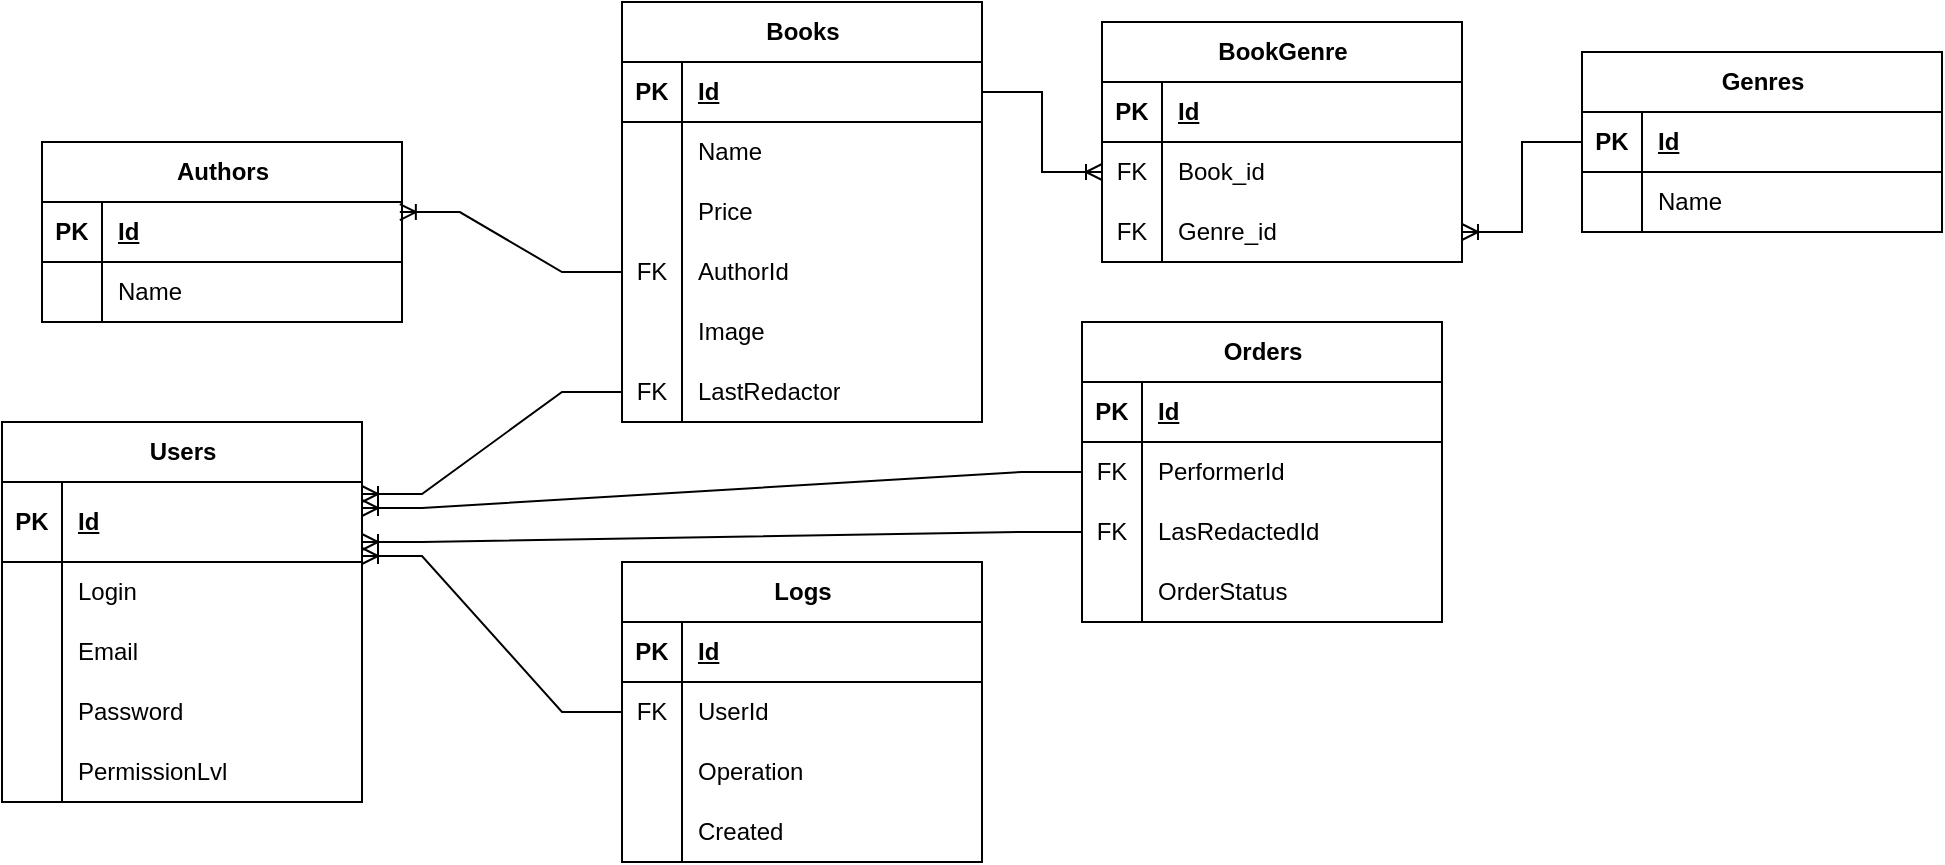 <mxfile version="22.1.8" type="device">
  <diagram name="Page-1" id="2ca16b54-16f6-2749-3443-fa8db7711227">
    <mxGraphModel dx="1393" dy="758" grid="1" gridSize="10" guides="1" tooltips="1" connect="1" arrows="1" fold="1" page="1" pageScale="1" pageWidth="1100" pageHeight="850" background="none" math="0" shadow="0">
      <root>
        <mxCell id="0" />
        <mxCell id="1" parent="0" />
        <mxCell id="0bJF7mIvWb41fqFxS2vn-3" value="Books" style="shape=table;startSize=30;container=1;collapsible=1;childLayout=tableLayout;fixedRows=1;rowLines=0;fontStyle=1;align=center;resizeLast=1;html=1;" vertex="1" parent="1">
          <mxGeometry x="380" y="30" width="180" height="210" as="geometry" />
        </mxCell>
        <mxCell id="0bJF7mIvWb41fqFxS2vn-4" value="" style="shape=tableRow;horizontal=0;startSize=0;swimlaneHead=0;swimlaneBody=0;fillColor=none;collapsible=0;dropTarget=0;points=[[0,0.5],[1,0.5]];portConstraint=eastwest;top=0;left=0;right=0;bottom=1;" vertex="1" parent="0bJF7mIvWb41fqFxS2vn-3">
          <mxGeometry y="30" width="180" height="30" as="geometry" />
        </mxCell>
        <mxCell id="0bJF7mIvWb41fqFxS2vn-5" value="PK" style="shape=partialRectangle;connectable=0;fillColor=none;top=0;left=0;bottom=0;right=0;fontStyle=1;overflow=hidden;whiteSpace=wrap;html=1;" vertex="1" parent="0bJF7mIvWb41fqFxS2vn-4">
          <mxGeometry width="30" height="30" as="geometry">
            <mxRectangle width="30" height="30" as="alternateBounds" />
          </mxGeometry>
        </mxCell>
        <mxCell id="0bJF7mIvWb41fqFxS2vn-6" value="Id" style="shape=partialRectangle;connectable=0;fillColor=none;top=0;left=0;bottom=0;right=0;align=left;spacingLeft=6;fontStyle=5;overflow=hidden;whiteSpace=wrap;html=1;" vertex="1" parent="0bJF7mIvWb41fqFxS2vn-4">
          <mxGeometry x="30" width="150" height="30" as="geometry">
            <mxRectangle width="150" height="30" as="alternateBounds" />
          </mxGeometry>
        </mxCell>
        <mxCell id="0bJF7mIvWb41fqFxS2vn-7" value="" style="shape=tableRow;horizontal=0;startSize=0;swimlaneHead=0;swimlaneBody=0;fillColor=none;collapsible=0;dropTarget=0;points=[[0,0.5],[1,0.5]];portConstraint=eastwest;top=0;left=0;right=0;bottom=0;" vertex="1" parent="0bJF7mIvWb41fqFxS2vn-3">
          <mxGeometry y="60" width="180" height="30" as="geometry" />
        </mxCell>
        <mxCell id="0bJF7mIvWb41fqFxS2vn-8" value="" style="shape=partialRectangle;connectable=0;fillColor=none;top=0;left=0;bottom=0;right=0;editable=1;overflow=hidden;whiteSpace=wrap;html=1;" vertex="1" parent="0bJF7mIvWb41fqFxS2vn-7">
          <mxGeometry width="30" height="30" as="geometry">
            <mxRectangle width="30" height="30" as="alternateBounds" />
          </mxGeometry>
        </mxCell>
        <mxCell id="0bJF7mIvWb41fqFxS2vn-9" value="Name" style="shape=partialRectangle;connectable=0;fillColor=none;top=0;left=0;bottom=0;right=0;align=left;spacingLeft=6;overflow=hidden;whiteSpace=wrap;html=1;" vertex="1" parent="0bJF7mIvWb41fqFxS2vn-7">
          <mxGeometry x="30" width="150" height="30" as="geometry">
            <mxRectangle width="150" height="30" as="alternateBounds" />
          </mxGeometry>
        </mxCell>
        <mxCell id="0bJF7mIvWb41fqFxS2vn-10" value="" style="shape=tableRow;horizontal=0;startSize=0;swimlaneHead=0;swimlaneBody=0;fillColor=none;collapsible=0;dropTarget=0;points=[[0,0.5],[1,0.5]];portConstraint=eastwest;top=0;left=0;right=0;bottom=0;" vertex="1" parent="0bJF7mIvWb41fqFxS2vn-3">
          <mxGeometry y="90" width="180" height="30" as="geometry" />
        </mxCell>
        <mxCell id="0bJF7mIvWb41fqFxS2vn-11" value="" style="shape=partialRectangle;connectable=0;fillColor=none;top=0;left=0;bottom=0;right=0;editable=1;overflow=hidden;whiteSpace=wrap;html=1;" vertex="1" parent="0bJF7mIvWb41fqFxS2vn-10">
          <mxGeometry width="30" height="30" as="geometry">
            <mxRectangle width="30" height="30" as="alternateBounds" />
          </mxGeometry>
        </mxCell>
        <mxCell id="0bJF7mIvWb41fqFxS2vn-12" value="Price" style="shape=partialRectangle;connectable=0;fillColor=none;top=0;left=0;bottom=0;right=0;align=left;spacingLeft=6;overflow=hidden;whiteSpace=wrap;html=1;" vertex="1" parent="0bJF7mIvWb41fqFxS2vn-10">
          <mxGeometry x="30" width="150" height="30" as="geometry">
            <mxRectangle width="150" height="30" as="alternateBounds" />
          </mxGeometry>
        </mxCell>
        <mxCell id="0bJF7mIvWb41fqFxS2vn-13" value="" style="shape=tableRow;horizontal=0;startSize=0;swimlaneHead=0;swimlaneBody=0;fillColor=none;collapsible=0;dropTarget=0;points=[[0,0.5],[1,0.5]];portConstraint=eastwest;top=0;left=0;right=0;bottom=0;" vertex="1" parent="0bJF7mIvWb41fqFxS2vn-3">
          <mxGeometry y="120" width="180" height="30" as="geometry" />
        </mxCell>
        <mxCell id="0bJF7mIvWb41fqFxS2vn-14" value="FK" style="shape=partialRectangle;connectable=0;fillColor=none;top=0;left=0;bottom=0;right=0;editable=1;overflow=hidden;whiteSpace=wrap;html=1;" vertex="1" parent="0bJF7mIvWb41fqFxS2vn-13">
          <mxGeometry width="30" height="30" as="geometry">
            <mxRectangle width="30" height="30" as="alternateBounds" />
          </mxGeometry>
        </mxCell>
        <mxCell id="0bJF7mIvWb41fqFxS2vn-15" value="AuthorId" style="shape=partialRectangle;connectable=0;fillColor=none;top=0;left=0;bottom=0;right=0;align=left;spacingLeft=6;overflow=hidden;whiteSpace=wrap;html=1;" vertex="1" parent="0bJF7mIvWb41fqFxS2vn-13">
          <mxGeometry x="30" width="150" height="30" as="geometry">
            <mxRectangle width="150" height="30" as="alternateBounds" />
          </mxGeometry>
        </mxCell>
        <mxCell id="0bJF7mIvWb41fqFxS2vn-16" value="" style="shape=tableRow;horizontal=0;startSize=0;swimlaneHead=0;swimlaneBody=0;fillColor=none;collapsible=0;dropTarget=0;points=[[0,0.5],[1,0.5]];portConstraint=eastwest;top=0;left=0;right=0;bottom=0;" vertex="1" parent="0bJF7mIvWb41fqFxS2vn-3">
          <mxGeometry y="150" width="180" height="30" as="geometry" />
        </mxCell>
        <mxCell id="0bJF7mIvWb41fqFxS2vn-17" value="" style="shape=partialRectangle;connectable=0;fillColor=none;top=0;left=0;bottom=0;right=0;editable=1;overflow=hidden;whiteSpace=wrap;html=1;" vertex="1" parent="0bJF7mIvWb41fqFxS2vn-16">
          <mxGeometry width="30" height="30" as="geometry">
            <mxRectangle width="30" height="30" as="alternateBounds" />
          </mxGeometry>
        </mxCell>
        <mxCell id="0bJF7mIvWb41fqFxS2vn-18" value="Image" style="shape=partialRectangle;connectable=0;fillColor=none;top=0;left=0;bottom=0;right=0;align=left;spacingLeft=6;overflow=hidden;whiteSpace=wrap;html=1;" vertex="1" parent="0bJF7mIvWb41fqFxS2vn-16">
          <mxGeometry x="30" width="150" height="30" as="geometry">
            <mxRectangle width="150" height="30" as="alternateBounds" />
          </mxGeometry>
        </mxCell>
        <mxCell id="0bJF7mIvWb41fqFxS2vn-25" value="" style="shape=tableRow;horizontal=0;startSize=0;swimlaneHead=0;swimlaneBody=0;fillColor=none;collapsible=0;dropTarget=0;points=[[0,0.5],[1,0.5]];portConstraint=eastwest;top=0;left=0;right=0;bottom=0;" vertex="1" parent="0bJF7mIvWb41fqFxS2vn-3">
          <mxGeometry y="180" width="180" height="30" as="geometry" />
        </mxCell>
        <mxCell id="0bJF7mIvWb41fqFxS2vn-26" value="FK" style="shape=partialRectangle;connectable=0;fillColor=none;top=0;left=0;bottom=0;right=0;editable=1;overflow=hidden;whiteSpace=wrap;html=1;" vertex="1" parent="0bJF7mIvWb41fqFxS2vn-25">
          <mxGeometry width="30" height="30" as="geometry">
            <mxRectangle width="30" height="30" as="alternateBounds" />
          </mxGeometry>
        </mxCell>
        <mxCell id="0bJF7mIvWb41fqFxS2vn-27" value="LastRedactor" style="shape=partialRectangle;connectable=0;fillColor=none;top=0;left=0;bottom=0;right=0;align=left;spacingLeft=6;overflow=hidden;whiteSpace=wrap;html=1;" vertex="1" parent="0bJF7mIvWb41fqFxS2vn-25">
          <mxGeometry x="30" width="150" height="30" as="geometry">
            <mxRectangle width="150" height="30" as="alternateBounds" />
          </mxGeometry>
        </mxCell>
        <mxCell id="0bJF7mIvWb41fqFxS2vn-28" value="Authors" style="shape=table;startSize=30;container=1;collapsible=1;childLayout=tableLayout;fixedRows=1;rowLines=0;fontStyle=1;align=center;resizeLast=1;html=1;" vertex="1" parent="1">
          <mxGeometry x="90" y="100" width="180" height="90" as="geometry" />
        </mxCell>
        <mxCell id="0bJF7mIvWb41fqFxS2vn-29" value="" style="shape=tableRow;horizontal=0;startSize=0;swimlaneHead=0;swimlaneBody=0;fillColor=none;collapsible=0;dropTarget=0;points=[[0,0.5],[1,0.5]];portConstraint=eastwest;top=0;left=0;right=0;bottom=1;" vertex="1" parent="0bJF7mIvWb41fqFxS2vn-28">
          <mxGeometry y="30" width="180" height="30" as="geometry" />
        </mxCell>
        <mxCell id="0bJF7mIvWb41fqFxS2vn-30" value="PK" style="shape=partialRectangle;connectable=0;fillColor=none;top=0;left=0;bottom=0;right=0;fontStyle=1;overflow=hidden;whiteSpace=wrap;html=1;" vertex="1" parent="0bJF7mIvWb41fqFxS2vn-29">
          <mxGeometry width="30" height="30" as="geometry">
            <mxRectangle width="30" height="30" as="alternateBounds" />
          </mxGeometry>
        </mxCell>
        <mxCell id="0bJF7mIvWb41fqFxS2vn-31" value="Id" style="shape=partialRectangle;connectable=0;fillColor=none;top=0;left=0;bottom=0;right=0;align=left;spacingLeft=6;fontStyle=5;overflow=hidden;whiteSpace=wrap;html=1;" vertex="1" parent="0bJF7mIvWb41fqFxS2vn-29">
          <mxGeometry x="30" width="150" height="30" as="geometry">
            <mxRectangle width="150" height="30" as="alternateBounds" />
          </mxGeometry>
        </mxCell>
        <mxCell id="0bJF7mIvWb41fqFxS2vn-32" value="" style="shape=tableRow;horizontal=0;startSize=0;swimlaneHead=0;swimlaneBody=0;fillColor=none;collapsible=0;dropTarget=0;points=[[0,0.5],[1,0.5]];portConstraint=eastwest;top=0;left=0;right=0;bottom=0;" vertex="1" parent="0bJF7mIvWb41fqFxS2vn-28">
          <mxGeometry y="60" width="180" height="30" as="geometry" />
        </mxCell>
        <mxCell id="0bJF7mIvWb41fqFxS2vn-33" value="" style="shape=partialRectangle;connectable=0;fillColor=none;top=0;left=0;bottom=0;right=0;editable=1;overflow=hidden;whiteSpace=wrap;html=1;" vertex="1" parent="0bJF7mIvWb41fqFxS2vn-32">
          <mxGeometry width="30" height="30" as="geometry">
            <mxRectangle width="30" height="30" as="alternateBounds" />
          </mxGeometry>
        </mxCell>
        <mxCell id="0bJF7mIvWb41fqFxS2vn-34" value="Name" style="shape=partialRectangle;connectable=0;fillColor=none;top=0;left=0;bottom=0;right=0;align=left;spacingLeft=6;overflow=hidden;whiteSpace=wrap;html=1;" vertex="1" parent="0bJF7mIvWb41fqFxS2vn-32">
          <mxGeometry x="30" width="150" height="30" as="geometry">
            <mxRectangle width="150" height="30" as="alternateBounds" />
          </mxGeometry>
        </mxCell>
        <mxCell id="0bJF7mIvWb41fqFxS2vn-45" value="" style="edgeStyle=entityRelationEdgeStyle;fontSize=12;html=1;endArrow=ERoneToMany;rounded=0;exitX=0;exitY=0.5;exitDx=0;exitDy=0;entryX=0.994;entryY=0.167;entryDx=0;entryDy=0;entryPerimeter=0;" edge="1" parent="1" source="0bJF7mIvWb41fqFxS2vn-13" target="0bJF7mIvWb41fqFxS2vn-29">
          <mxGeometry width="100" height="100" relative="1" as="geometry">
            <mxPoint x="400" y="220" as="sourcePoint" />
            <mxPoint x="350" y="230" as="targetPoint" />
          </mxGeometry>
        </mxCell>
        <mxCell id="0bJF7mIvWb41fqFxS2vn-50" value="Genres" style="shape=table;startSize=30;container=1;collapsible=1;childLayout=tableLayout;fixedRows=1;rowLines=0;fontStyle=1;align=center;resizeLast=1;html=1;" vertex="1" parent="1">
          <mxGeometry x="860" y="55" width="180" height="90" as="geometry" />
        </mxCell>
        <mxCell id="0bJF7mIvWb41fqFxS2vn-51" value="" style="shape=tableRow;horizontal=0;startSize=0;swimlaneHead=0;swimlaneBody=0;fillColor=none;collapsible=0;dropTarget=0;points=[[0,0.5],[1,0.5]];portConstraint=eastwest;top=0;left=0;right=0;bottom=1;" vertex="1" parent="0bJF7mIvWb41fqFxS2vn-50">
          <mxGeometry y="30" width="180" height="30" as="geometry" />
        </mxCell>
        <mxCell id="0bJF7mIvWb41fqFxS2vn-52" value="PK" style="shape=partialRectangle;connectable=0;fillColor=none;top=0;left=0;bottom=0;right=0;fontStyle=1;overflow=hidden;whiteSpace=wrap;html=1;" vertex="1" parent="0bJF7mIvWb41fqFxS2vn-51">
          <mxGeometry width="30" height="30" as="geometry">
            <mxRectangle width="30" height="30" as="alternateBounds" />
          </mxGeometry>
        </mxCell>
        <mxCell id="0bJF7mIvWb41fqFxS2vn-53" value="Id" style="shape=partialRectangle;connectable=0;fillColor=none;top=0;left=0;bottom=0;right=0;align=left;spacingLeft=6;fontStyle=5;overflow=hidden;whiteSpace=wrap;html=1;" vertex="1" parent="0bJF7mIvWb41fqFxS2vn-51">
          <mxGeometry x="30" width="150" height="30" as="geometry">
            <mxRectangle width="150" height="30" as="alternateBounds" />
          </mxGeometry>
        </mxCell>
        <mxCell id="0bJF7mIvWb41fqFxS2vn-54" value="" style="shape=tableRow;horizontal=0;startSize=0;swimlaneHead=0;swimlaneBody=0;fillColor=none;collapsible=0;dropTarget=0;points=[[0,0.5],[1,0.5]];portConstraint=eastwest;top=0;left=0;right=0;bottom=0;" vertex="1" parent="0bJF7mIvWb41fqFxS2vn-50">
          <mxGeometry y="60" width="180" height="30" as="geometry" />
        </mxCell>
        <mxCell id="0bJF7mIvWb41fqFxS2vn-55" value="" style="shape=partialRectangle;connectable=0;fillColor=none;top=0;left=0;bottom=0;right=0;editable=1;overflow=hidden;whiteSpace=wrap;html=1;" vertex="1" parent="0bJF7mIvWb41fqFxS2vn-54">
          <mxGeometry width="30" height="30" as="geometry">
            <mxRectangle width="30" height="30" as="alternateBounds" />
          </mxGeometry>
        </mxCell>
        <mxCell id="0bJF7mIvWb41fqFxS2vn-56" value="Name" style="shape=partialRectangle;connectable=0;fillColor=none;top=0;left=0;bottom=0;right=0;align=left;spacingLeft=6;overflow=hidden;whiteSpace=wrap;html=1;" vertex="1" parent="0bJF7mIvWb41fqFxS2vn-54">
          <mxGeometry x="30" width="150" height="30" as="geometry">
            <mxRectangle width="150" height="30" as="alternateBounds" />
          </mxGeometry>
        </mxCell>
        <mxCell id="0bJF7mIvWb41fqFxS2vn-63" value="BookGenre" style="shape=table;startSize=30;container=1;collapsible=1;childLayout=tableLayout;fixedRows=1;rowLines=0;fontStyle=1;align=center;resizeLast=1;html=1;" vertex="1" parent="1">
          <mxGeometry x="620" y="40" width="180" height="120" as="geometry" />
        </mxCell>
        <mxCell id="0bJF7mIvWb41fqFxS2vn-64" value="" style="shape=tableRow;horizontal=0;startSize=0;swimlaneHead=0;swimlaneBody=0;fillColor=none;collapsible=0;dropTarget=0;points=[[0,0.5],[1,0.5]];portConstraint=eastwest;top=0;left=0;right=0;bottom=1;" vertex="1" parent="0bJF7mIvWb41fqFxS2vn-63">
          <mxGeometry y="30" width="180" height="30" as="geometry" />
        </mxCell>
        <mxCell id="0bJF7mIvWb41fqFxS2vn-65" value="PK" style="shape=partialRectangle;connectable=0;fillColor=none;top=0;left=0;bottom=0;right=0;fontStyle=1;overflow=hidden;whiteSpace=wrap;html=1;" vertex="1" parent="0bJF7mIvWb41fqFxS2vn-64">
          <mxGeometry width="30" height="30" as="geometry">
            <mxRectangle width="30" height="30" as="alternateBounds" />
          </mxGeometry>
        </mxCell>
        <mxCell id="0bJF7mIvWb41fqFxS2vn-66" value="Id" style="shape=partialRectangle;connectable=0;fillColor=none;top=0;left=0;bottom=0;right=0;align=left;spacingLeft=6;fontStyle=5;overflow=hidden;whiteSpace=wrap;html=1;" vertex="1" parent="0bJF7mIvWb41fqFxS2vn-64">
          <mxGeometry x="30" width="150" height="30" as="geometry">
            <mxRectangle width="150" height="30" as="alternateBounds" />
          </mxGeometry>
        </mxCell>
        <mxCell id="0bJF7mIvWb41fqFxS2vn-67" value="" style="shape=tableRow;horizontal=0;startSize=0;swimlaneHead=0;swimlaneBody=0;fillColor=none;collapsible=0;dropTarget=0;points=[[0,0.5],[1,0.5]];portConstraint=eastwest;top=0;left=0;right=0;bottom=0;" vertex="1" parent="0bJF7mIvWb41fqFxS2vn-63">
          <mxGeometry y="60" width="180" height="30" as="geometry" />
        </mxCell>
        <mxCell id="0bJF7mIvWb41fqFxS2vn-68" value="FK" style="shape=partialRectangle;connectable=0;fillColor=none;top=0;left=0;bottom=0;right=0;editable=1;overflow=hidden;whiteSpace=wrap;html=1;" vertex="1" parent="0bJF7mIvWb41fqFxS2vn-67">
          <mxGeometry width="30" height="30" as="geometry">
            <mxRectangle width="30" height="30" as="alternateBounds" />
          </mxGeometry>
        </mxCell>
        <mxCell id="0bJF7mIvWb41fqFxS2vn-69" value="Book_id" style="shape=partialRectangle;connectable=0;fillColor=none;top=0;left=0;bottom=0;right=0;align=left;spacingLeft=6;overflow=hidden;whiteSpace=wrap;html=1;" vertex="1" parent="0bJF7mIvWb41fqFxS2vn-67">
          <mxGeometry x="30" width="150" height="30" as="geometry">
            <mxRectangle width="150" height="30" as="alternateBounds" />
          </mxGeometry>
        </mxCell>
        <mxCell id="0bJF7mIvWb41fqFxS2vn-70" value="" style="shape=tableRow;horizontal=0;startSize=0;swimlaneHead=0;swimlaneBody=0;fillColor=none;collapsible=0;dropTarget=0;points=[[0,0.5],[1,0.5]];portConstraint=eastwest;top=0;left=0;right=0;bottom=0;" vertex="1" parent="0bJF7mIvWb41fqFxS2vn-63">
          <mxGeometry y="90" width="180" height="30" as="geometry" />
        </mxCell>
        <mxCell id="0bJF7mIvWb41fqFxS2vn-71" value="FK" style="shape=partialRectangle;connectable=0;fillColor=none;top=0;left=0;bottom=0;right=0;editable=1;overflow=hidden;whiteSpace=wrap;html=1;" vertex="1" parent="0bJF7mIvWb41fqFxS2vn-70">
          <mxGeometry width="30" height="30" as="geometry">
            <mxRectangle width="30" height="30" as="alternateBounds" />
          </mxGeometry>
        </mxCell>
        <mxCell id="0bJF7mIvWb41fqFxS2vn-72" value="Genre_id" style="shape=partialRectangle;connectable=0;fillColor=none;top=0;left=0;bottom=0;right=0;align=left;spacingLeft=6;overflow=hidden;whiteSpace=wrap;html=1;" vertex="1" parent="0bJF7mIvWb41fqFxS2vn-70">
          <mxGeometry x="30" width="150" height="30" as="geometry">
            <mxRectangle width="150" height="30" as="alternateBounds" />
          </mxGeometry>
        </mxCell>
        <mxCell id="0bJF7mIvWb41fqFxS2vn-77" value="" style="edgeStyle=entityRelationEdgeStyle;fontSize=12;html=1;endArrow=ERoneToMany;rounded=0;exitX=1;exitY=0.5;exitDx=0;exitDy=0;entryX=0;entryY=0.5;entryDx=0;entryDy=0;" edge="1" parent="1" source="0bJF7mIvWb41fqFxS2vn-4" target="0bJF7mIvWb41fqFxS2vn-67">
          <mxGeometry width="100" height="100" relative="1" as="geometry">
            <mxPoint x="440" y="475" as="sourcePoint" />
            <mxPoint x="700" y="190" as="targetPoint" />
          </mxGeometry>
        </mxCell>
        <mxCell id="0bJF7mIvWb41fqFxS2vn-78" value="" style="edgeStyle=entityRelationEdgeStyle;fontSize=12;html=1;endArrow=ERoneToMany;rounded=0;exitX=0;exitY=0.5;exitDx=0;exitDy=0;elbow=vertical;entryX=1;entryY=0.5;entryDx=0;entryDy=0;" edge="1" parent="1" source="0bJF7mIvWb41fqFxS2vn-51" target="0bJF7mIvWb41fqFxS2vn-70">
          <mxGeometry width="100" height="100" relative="1" as="geometry">
            <mxPoint x="870" y="270" as="sourcePoint" />
            <mxPoint x="1060" y="100" as="targetPoint" />
          </mxGeometry>
        </mxCell>
        <mxCell id="0bJF7mIvWb41fqFxS2vn-80" value="Logs" style="shape=table;startSize=30;container=1;collapsible=1;childLayout=tableLayout;fixedRows=1;rowLines=0;fontStyle=1;align=center;resizeLast=1;html=1;" vertex="1" parent="1">
          <mxGeometry x="380" y="310" width="180" height="150" as="geometry" />
        </mxCell>
        <mxCell id="0bJF7mIvWb41fqFxS2vn-81" value="" style="shape=tableRow;horizontal=0;startSize=0;swimlaneHead=0;swimlaneBody=0;fillColor=none;collapsible=0;dropTarget=0;points=[[0,0.5],[1,0.5]];portConstraint=eastwest;top=0;left=0;right=0;bottom=1;" vertex="1" parent="0bJF7mIvWb41fqFxS2vn-80">
          <mxGeometry y="30" width="180" height="30" as="geometry" />
        </mxCell>
        <mxCell id="0bJF7mIvWb41fqFxS2vn-82" value="PK" style="shape=partialRectangle;connectable=0;fillColor=none;top=0;left=0;bottom=0;right=0;fontStyle=1;overflow=hidden;whiteSpace=wrap;html=1;" vertex="1" parent="0bJF7mIvWb41fqFxS2vn-81">
          <mxGeometry width="30" height="30" as="geometry">
            <mxRectangle width="30" height="30" as="alternateBounds" />
          </mxGeometry>
        </mxCell>
        <mxCell id="0bJF7mIvWb41fqFxS2vn-83" value="Id&lt;span style=&quot;white-space: pre;&quot;&gt;&#x9;&lt;/span&gt;" style="shape=partialRectangle;connectable=0;fillColor=none;top=0;left=0;bottom=0;right=0;align=left;spacingLeft=6;fontStyle=5;overflow=hidden;whiteSpace=wrap;html=1;" vertex="1" parent="0bJF7mIvWb41fqFxS2vn-81">
          <mxGeometry x="30" width="150" height="30" as="geometry">
            <mxRectangle width="150" height="30" as="alternateBounds" />
          </mxGeometry>
        </mxCell>
        <mxCell id="0bJF7mIvWb41fqFxS2vn-90" value="" style="shape=tableRow;horizontal=0;startSize=0;swimlaneHead=0;swimlaneBody=0;fillColor=none;collapsible=0;dropTarget=0;points=[[0,0.5],[1,0.5]];portConstraint=eastwest;top=0;left=0;right=0;bottom=0;" vertex="1" parent="0bJF7mIvWb41fqFxS2vn-80">
          <mxGeometry y="60" width="180" height="30" as="geometry" />
        </mxCell>
        <mxCell id="0bJF7mIvWb41fqFxS2vn-91" value="FK" style="shape=partialRectangle;connectable=0;fillColor=none;top=0;left=0;bottom=0;right=0;editable=1;overflow=hidden;whiteSpace=wrap;html=1;" vertex="1" parent="0bJF7mIvWb41fqFxS2vn-90">
          <mxGeometry width="30" height="30" as="geometry">
            <mxRectangle width="30" height="30" as="alternateBounds" />
          </mxGeometry>
        </mxCell>
        <mxCell id="0bJF7mIvWb41fqFxS2vn-92" value="UserId" style="shape=partialRectangle;connectable=0;fillColor=none;top=0;left=0;bottom=0;right=0;align=left;spacingLeft=6;overflow=hidden;whiteSpace=wrap;html=1;" vertex="1" parent="0bJF7mIvWb41fqFxS2vn-90">
          <mxGeometry x="30" width="150" height="30" as="geometry">
            <mxRectangle width="150" height="30" as="alternateBounds" />
          </mxGeometry>
        </mxCell>
        <mxCell id="0bJF7mIvWb41fqFxS2vn-84" value="" style="shape=tableRow;horizontal=0;startSize=0;swimlaneHead=0;swimlaneBody=0;fillColor=none;collapsible=0;dropTarget=0;points=[[0,0.5],[1,0.5]];portConstraint=eastwest;top=0;left=0;right=0;bottom=0;" vertex="1" parent="0bJF7mIvWb41fqFxS2vn-80">
          <mxGeometry y="90" width="180" height="30" as="geometry" />
        </mxCell>
        <mxCell id="0bJF7mIvWb41fqFxS2vn-85" value="" style="shape=partialRectangle;connectable=0;fillColor=none;top=0;left=0;bottom=0;right=0;editable=1;overflow=hidden;whiteSpace=wrap;html=1;" vertex="1" parent="0bJF7mIvWb41fqFxS2vn-84">
          <mxGeometry width="30" height="30" as="geometry">
            <mxRectangle width="30" height="30" as="alternateBounds" />
          </mxGeometry>
        </mxCell>
        <mxCell id="0bJF7mIvWb41fqFxS2vn-86" value="Operation" style="shape=partialRectangle;connectable=0;fillColor=none;top=0;left=0;bottom=0;right=0;align=left;spacingLeft=6;overflow=hidden;whiteSpace=wrap;html=1;" vertex="1" parent="0bJF7mIvWb41fqFxS2vn-84">
          <mxGeometry x="30" width="150" height="30" as="geometry">
            <mxRectangle width="150" height="30" as="alternateBounds" />
          </mxGeometry>
        </mxCell>
        <mxCell id="0bJF7mIvWb41fqFxS2vn-87" value="" style="shape=tableRow;horizontal=0;startSize=0;swimlaneHead=0;swimlaneBody=0;fillColor=none;collapsible=0;dropTarget=0;points=[[0,0.5],[1,0.5]];portConstraint=eastwest;top=0;left=0;right=0;bottom=0;" vertex="1" parent="0bJF7mIvWb41fqFxS2vn-80">
          <mxGeometry y="120" width="180" height="30" as="geometry" />
        </mxCell>
        <mxCell id="0bJF7mIvWb41fqFxS2vn-88" value="" style="shape=partialRectangle;connectable=0;fillColor=none;top=0;left=0;bottom=0;right=0;editable=1;overflow=hidden;whiteSpace=wrap;html=1;" vertex="1" parent="0bJF7mIvWb41fqFxS2vn-87">
          <mxGeometry width="30" height="30" as="geometry">
            <mxRectangle width="30" height="30" as="alternateBounds" />
          </mxGeometry>
        </mxCell>
        <mxCell id="0bJF7mIvWb41fqFxS2vn-89" value="Created" style="shape=partialRectangle;connectable=0;fillColor=none;top=0;left=0;bottom=0;right=0;align=left;spacingLeft=6;overflow=hidden;whiteSpace=wrap;html=1;" vertex="1" parent="0bJF7mIvWb41fqFxS2vn-87">
          <mxGeometry x="30" width="150" height="30" as="geometry">
            <mxRectangle width="150" height="30" as="alternateBounds" />
          </mxGeometry>
        </mxCell>
        <mxCell id="0bJF7mIvWb41fqFxS2vn-94" value="Orders" style="shape=table;startSize=30;container=1;collapsible=1;childLayout=tableLayout;fixedRows=1;rowLines=0;fontStyle=1;align=center;resizeLast=1;html=1;" vertex="1" parent="1">
          <mxGeometry x="610" y="190" width="180" height="150" as="geometry" />
        </mxCell>
        <mxCell id="0bJF7mIvWb41fqFxS2vn-95" value="" style="shape=tableRow;horizontal=0;startSize=0;swimlaneHead=0;swimlaneBody=0;fillColor=none;collapsible=0;dropTarget=0;points=[[0,0.5],[1,0.5]];portConstraint=eastwest;top=0;left=0;right=0;bottom=1;" vertex="1" parent="0bJF7mIvWb41fqFxS2vn-94">
          <mxGeometry y="30" width="180" height="30" as="geometry" />
        </mxCell>
        <mxCell id="0bJF7mIvWb41fqFxS2vn-96" value="PK" style="shape=partialRectangle;connectable=0;fillColor=none;top=0;left=0;bottom=0;right=0;fontStyle=1;overflow=hidden;whiteSpace=wrap;html=1;" vertex="1" parent="0bJF7mIvWb41fqFxS2vn-95">
          <mxGeometry width="30" height="30" as="geometry">
            <mxRectangle width="30" height="30" as="alternateBounds" />
          </mxGeometry>
        </mxCell>
        <mxCell id="0bJF7mIvWb41fqFxS2vn-97" value="Id" style="shape=partialRectangle;connectable=0;fillColor=none;top=0;left=0;bottom=0;right=0;align=left;spacingLeft=6;fontStyle=5;overflow=hidden;whiteSpace=wrap;html=1;" vertex="1" parent="0bJF7mIvWb41fqFxS2vn-95">
          <mxGeometry x="30" width="150" height="30" as="geometry">
            <mxRectangle width="150" height="30" as="alternateBounds" />
          </mxGeometry>
        </mxCell>
        <mxCell id="0bJF7mIvWb41fqFxS2vn-98" value="" style="shape=tableRow;horizontal=0;startSize=0;swimlaneHead=0;swimlaneBody=0;fillColor=none;collapsible=0;dropTarget=0;points=[[0,0.5],[1,0.5]];portConstraint=eastwest;top=0;left=0;right=0;bottom=0;" vertex="1" parent="0bJF7mIvWb41fqFxS2vn-94">
          <mxGeometry y="60" width="180" height="30" as="geometry" />
        </mxCell>
        <mxCell id="0bJF7mIvWb41fqFxS2vn-99" value="FK" style="shape=partialRectangle;connectable=0;fillColor=none;top=0;left=0;bottom=0;right=0;editable=1;overflow=hidden;whiteSpace=wrap;html=1;" vertex="1" parent="0bJF7mIvWb41fqFxS2vn-98">
          <mxGeometry width="30" height="30" as="geometry">
            <mxRectangle width="30" height="30" as="alternateBounds" />
          </mxGeometry>
        </mxCell>
        <mxCell id="0bJF7mIvWb41fqFxS2vn-100" value="PerformerId" style="shape=partialRectangle;connectable=0;fillColor=none;top=0;left=0;bottom=0;right=0;align=left;spacingLeft=6;overflow=hidden;whiteSpace=wrap;html=1;" vertex="1" parent="0bJF7mIvWb41fqFxS2vn-98">
          <mxGeometry x="30" width="150" height="30" as="geometry">
            <mxRectangle width="150" height="30" as="alternateBounds" />
          </mxGeometry>
        </mxCell>
        <mxCell id="0bJF7mIvWb41fqFxS2vn-101" value="" style="shape=tableRow;horizontal=0;startSize=0;swimlaneHead=0;swimlaneBody=0;fillColor=none;collapsible=0;dropTarget=0;points=[[0,0.5],[1,0.5]];portConstraint=eastwest;top=0;left=0;right=0;bottom=0;" vertex="1" parent="0bJF7mIvWb41fqFxS2vn-94">
          <mxGeometry y="90" width="180" height="30" as="geometry" />
        </mxCell>
        <mxCell id="0bJF7mIvWb41fqFxS2vn-102" value="FK" style="shape=partialRectangle;connectable=0;fillColor=none;top=0;left=0;bottom=0;right=0;editable=1;overflow=hidden;whiteSpace=wrap;html=1;" vertex="1" parent="0bJF7mIvWb41fqFxS2vn-101">
          <mxGeometry width="30" height="30" as="geometry">
            <mxRectangle width="30" height="30" as="alternateBounds" />
          </mxGeometry>
        </mxCell>
        <mxCell id="0bJF7mIvWb41fqFxS2vn-103" value="LasRedactedId" style="shape=partialRectangle;connectable=0;fillColor=none;top=0;left=0;bottom=0;right=0;align=left;spacingLeft=6;overflow=hidden;whiteSpace=wrap;html=1;" vertex="1" parent="0bJF7mIvWb41fqFxS2vn-101">
          <mxGeometry x="30" width="150" height="30" as="geometry">
            <mxRectangle width="150" height="30" as="alternateBounds" />
          </mxGeometry>
        </mxCell>
        <mxCell id="0bJF7mIvWb41fqFxS2vn-104" value="" style="shape=tableRow;horizontal=0;startSize=0;swimlaneHead=0;swimlaneBody=0;fillColor=none;collapsible=0;dropTarget=0;points=[[0,0.5],[1,0.5]];portConstraint=eastwest;top=0;left=0;right=0;bottom=0;" vertex="1" parent="0bJF7mIvWb41fqFxS2vn-94">
          <mxGeometry y="120" width="180" height="30" as="geometry" />
        </mxCell>
        <mxCell id="0bJF7mIvWb41fqFxS2vn-105" value="" style="shape=partialRectangle;connectable=0;fillColor=none;top=0;left=0;bottom=0;right=0;editable=1;overflow=hidden;whiteSpace=wrap;html=1;" vertex="1" parent="0bJF7mIvWb41fqFxS2vn-104">
          <mxGeometry width="30" height="30" as="geometry">
            <mxRectangle width="30" height="30" as="alternateBounds" />
          </mxGeometry>
        </mxCell>
        <mxCell id="0bJF7mIvWb41fqFxS2vn-106" value="OrderStatus" style="shape=partialRectangle;connectable=0;fillColor=none;top=0;left=0;bottom=0;right=0;align=left;spacingLeft=6;overflow=hidden;whiteSpace=wrap;html=1;" vertex="1" parent="0bJF7mIvWb41fqFxS2vn-104">
          <mxGeometry x="30" width="150" height="30" as="geometry">
            <mxRectangle width="150" height="30" as="alternateBounds" />
          </mxGeometry>
        </mxCell>
        <mxCell id="0bJF7mIvWb41fqFxS2vn-109" value="Users" style="shape=table;startSize=30;container=1;collapsible=1;childLayout=tableLayout;fixedRows=1;rowLines=0;fontStyle=1;align=center;resizeLast=1;html=1;" vertex="1" parent="1">
          <mxGeometry x="70" y="240" width="180" height="190" as="geometry" />
        </mxCell>
        <mxCell id="0bJF7mIvWb41fqFxS2vn-110" value="" style="shape=tableRow;horizontal=0;startSize=0;swimlaneHead=0;swimlaneBody=0;fillColor=none;collapsible=0;dropTarget=0;points=[[0,0.5],[1,0.5]];portConstraint=eastwest;top=0;left=0;right=0;bottom=1;" vertex="1" parent="0bJF7mIvWb41fqFxS2vn-109">
          <mxGeometry y="30" width="180" height="40" as="geometry" />
        </mxCell>
        <mxCell id="0bJF7mIvWb41fqFxS2vn-111" value="PK" style="shape=partialRectangle;connectable=0;fillColor=none;top=0;left=0;bottom=0;right=0;fontStyle=1;overflow=hidden;whiteSpace=wrap;html=1;" vertex="1" parent="0bJF7mIvWb41fqFxS2vn-110">
          <mxGeometry width="30" height="40" as="geometry">
            <mxRectangle width="30" height="40" as="alternateBounds" />
          </mxGeometry>
        </mxCell>
        <mxCell id="0bJF7mIvWb41fqFxS2vn-112" value="Id" style="shape=partialRectangle;connectable=0;fillColor=none;top=0;left=0;bottom=0;right=0;align=left;spacingLeft=6;fontStyle=5;overflow=hidden;whiteSpace=wrap;html=1;" vertex="1" parent="0bJF7mIvWb41fqFxS2vn-110">
          <mxGeometry x="30" width="150" height="40" as="geometry">
            <mxRectangle width="150" height="40" as="alternateBounds" />
          </mxGeometry>
        </mxCell>
        <mxCell id="0bJF7mIvWb41fqFxS2vn-113" value="" style="shape=tableRow;horizontal=0;startSize=0;swimlaneHead=0;swimlaneBody=0;fillColor=none;collapsible=0;dropTarget=0;points=[[0,0.5],[1,0.5]];portConstraint=eastwest;top=0;left=0;right=0;bottom=0;" vertex="1" parent="0bJF7mIvWb41fqFxS2vn-109">
          <mxGeometry y="70" width="180" height="30" as="geometry" />
        </mxCell>
        <mxCell id="0bJF7mIvWb41fqFxS2vn-114" value="" style="shape=partialRectangle;connectable=0;fillColor=none;top=0;left=0;bottom=0;right=0;editable=1;overflow=hidden;whiteSpace=wrap;html=1;" vertex="1" parent="0bJF7mIvWb41fqFxS2vn-113">
          <mxGeometry width="30" height="30" as="geometry">
            <mxRectangle width="30" height="30" as="alternateBounds" />
          </mxGeometry>
        </mxCell>
        <mxCell id="0bJF7mIvWb41fqFxS2vn-115" value="Login" style="shape=partialRectangle;connectable=0;fillColor=none;top=0;left=0;bottom=0;right=0;align=left;spacingLeft=6;overflow=hidden;whiteSpace=wrap;html=1;" vertex="1" parent="0bJF7mIvWb41fqFxS2vn-113">
          <mxGeometry x="30" width="150" height="30" as="geometry">
            <mxRectangle width="150" height="30" as="alternateBounds" />
          </mxGeometry>
        </mxCell>
        <mxCell id="0bJF7mIvWb41fqFxS2vn-116" value="" style="shape=tableRow;horizontal=0;startSize=0;swimlaneHead=0;swimlaneBody=0;fillColor=none;collapsible=0;dropTarget=0;points=[[0,0.5],[1,0.5]];portConstraint=eastwest;top=0;left=0;right=0;bottom=0;" vertex="1" parent="0bJF7mIvWb41fqFxS2vn-109">
          <mxGeometry y="100" width="180" height="30" as="geometry" />
        </mxCell>
        <mxCell id="0bJF7mIvWb41fqFxS2vn-117" value="" style="shape=partialRectangle;connectable=0;fillColor=none;top=0;left=0;bottom=0;right=0;editable=1;overflow=hidden;whiteSpace=wrap;html=1;" vertex="1" parent="0bJF7mIvWb41fqFxS2vn-116">
          <mxGeometry width="30" height="30" as="geometry">
            <mxRectangle width="30" height="30" as="alternateBounds" />
          </mxGeometry>
        </mxCell>
        <mxCell id="0bJF7mIvWb41fqFxS2vn-118" value="Email" style="shape=partialRectangle;connectable=0;fillColor=none;top=0;left=0;bottom=0;right=0;align=left;spacingLeft=6;overflow=hidden;whiteSpace=wrap;html=1;" vertex="1" parent="0bJF7mIvWb41fqFxS2vn-116">
          <mxGeometry x="30" width="150" height="30" as="geometry">
            <mxRectangle width="150" height="30" as="alternateBounds" />
          </mxGeometry>
        </mxCell>
        <mxCell id="0bJF7mIvWb41fqFxS2vn-122" value="" style="shape=tableRow;horizontal=0;startSize=0;swimlaneHead=0;swimlaneBody=0;fillColor=none;collapsible=0;dropTarget=0;points=[[0,0.5],[1,0.5]];portConstraint=eastwest;top=0;left=0;right=0;bottom=0;" vertex="1" parent="0bJF7mIvWb41fqFxS2vn-109">
          <mxGeometry y="130" width="180" height="30" as="geometry" />
        </mxCell>
        <mxCell id="0bJF7mIvWb41fqFxS2vn-123" value="" style="shape=partialRectangle;connectable=0;fillColor=none;top=0;left=0;bottom=0;right=0;editable=1;overflow=hidden;whiteSpace=wrap;html=1;" vertex="1" parent="0bJF7mIvWb41fqFxS2vn-122">
          <mxGeometry width="30" height="30" as="geometry">
            <mxRectangle width="30" height="30" as="alternateBounds" />
          </mxGeometry>
        </mxCell>
        <mxCell id="0bJF7mIvWb41fqFxS2vn-124" value="Password" style="shape=partialRectangle;connectable=0;fillColor=none;top=0;left=0;bottom=0;right=0;align=left;spacingLeft=6;overflow=hidden;whiteSpace=wrap;html=1;" vertex="1" parent="0bJF7mIvWb41fqFxS2vn-122">
          <mxGeometry x="30" width="150" height="30" as="geometry">
            <mxRectangle width="150" height="30" as="alternateBounds" />
          </mxGeometry>
        </mxCell>
        <mxCell id="0bJF7mIvWb41fqFxS2vn-119" value="" style="shape=tableRow;horizontal=0;startSize=0;swimlaneHead=0;swimlaneBody=0;fillColor=none;collapsible=0;dropTarget=0;points=[[0,0.5],[1,0.5]];portConstraint=eastwest;top=0;left=0;right=0;bottom=0;" vertex="1" parent="0bJF7mIvWb41fqFxS2vn-109">
          <mxGeometry y="160" width="180" height="30" as="geometry" />
        </mxCell>
        <mxCell id="0bJF7mIvWb41fqFxS2vn-120" value="" style="shape=partialRectangle;connectable=0;fillColor=none;top=0;left=0;bottom=0;right=0;editable=1;overflow=hidden;whiteSpace=wrap;html=1;" vertex="1" parent="0bJF7mIvWb41fqFxS2vn-119">
          <mxGeometry width="30" height="30" as="geometry">
            <mxRectangle width="30" height="30" as="alternateBounds" />
          </mxGeometry>
        </mxCell>
        <mxCell id="0bJF7mIvWb41fqFxS2vn-121" value="PermissionLvl" style="shape=partialRectangle;connectable=0;fillColor=none;top=0;left=0;bottom=0;right=0;align=left;spacingLeft=6;overflow=hidden;whiteSpace=wrap;html=1;" vertex="1" parent="0bJF7mIvWb41fqFxS2vn-119">
          <mxGeometry x="30" width="150" height="30" as="geometry">
            <mxRectangle width="150" height="30" as="alternateBounds" />
          </mxGeometry>
        </mxCell>
        <mxCell id="0bJF7mIvWb41fqFxS2vn-125" value="" style="edgeStyle=entityRelationEdgeStyle;fontSize=12;html=1;endArrow=ERoneToMany;rounded=0;exitX=0;exitY=0.5;exitDx=0;exitDy=0;entryX=1;entryY=0.75;entryDx=0;entryDy=0;entryPerimeter=0;" edge="1" parent="1" source="0bJF7mIvWb41fqFxS2vn-101" target="0bJF7mIvWb41fqFxS2vn-110">
          <mxGeometry width="100" height="100" relative="1" as="geometry">
            <mxPoint x="290" y="320" as="sourcePoint" />
            <mxPoint x="390" y="220" as="targetPoint" />
          </mxGeometry>
        </mxCell>
        <mxCell id="0bJF7mIvWb41fqFxS2vn-126" value="" style="edgeStyle=entityRelationEdgeStyle;fontSize=12;html=1;endArrow=ERoneToMany;rounded=0;exitX=0;exitY=0.5;exitDx=0;exitDy=0;entryX=1;entryY=0.325;entryDx=0;entryDy=0;entryPerimeter=0;" edge="1" parent="1" source="0bJF7mIvWb41fqFxS2vn-98" target="0bJF7mIvWb41fqFxS2vn-110">
          <mxGeometry width="100" height="100" relative="1" as="geometry">
            <mxPoint x="300" y="330" as="sourcePoint" />
            <mxPoint x="330" y="260" as="targetPoint" />
          </mxGeometry>
        </mxCell>
        <mxCell id="0bJF7mIvWb41fqFxS2vn-127" value="" style="edgeStyle=entityRelationEdgeStyle;fontSize=12;html=1;endArrow=ERoneToMany;rounded=0;exitX=0;exitY=0.5;exitDx=0;exitDy=0;entryX=1;entryY=0.15;entryDx=0;entryDy=0;entryPerimeter=0;" edge="1" parent="1" source="0bJF7mIvWb41fqFxS2vn-25" target="0bJF7mIvWb41fqFxS2vn-110">
          <mxGeometry width="100" height="100" relative="1" as="geometry">
            <mxPoint x="310" y="340" as="sourcePoint" />
            <mxPoint x="410" y="240" as="targetPoint" />
          </mxGeometry>
        </mxCell>
        <mxCell id="0bJF7mIvWb41fqFxS2vn-128" value="" style="edgeStyle=entityRelationEdgeStyle;fontSize=12;html=1;endArrow=ERoneToMany;rounded=0;exitX=0;exitY=0.5;exitDx=0;exitDy=0;entryX=1;entryY=0.925;entryDx=0;entryDy=0;entryPerimeter=0;" edge="1" parent="1" source="0bJF7mIvWb41fqFxS2vn-90" target="0bJF7mIvWb41fqFxS2vn-110">
          <mxGeometry width="100" height="100" relative="1" as="geometry">
            <mxPoint x="460" y="467.5" as="sourcePoint" />
            <mxPoint x="310" y="382.5" as="targetPoint" />
          </mxGeometry>
        </mxCell>
      </root>
    </mxGraphModel>
  </diagram>
</mxfile>

